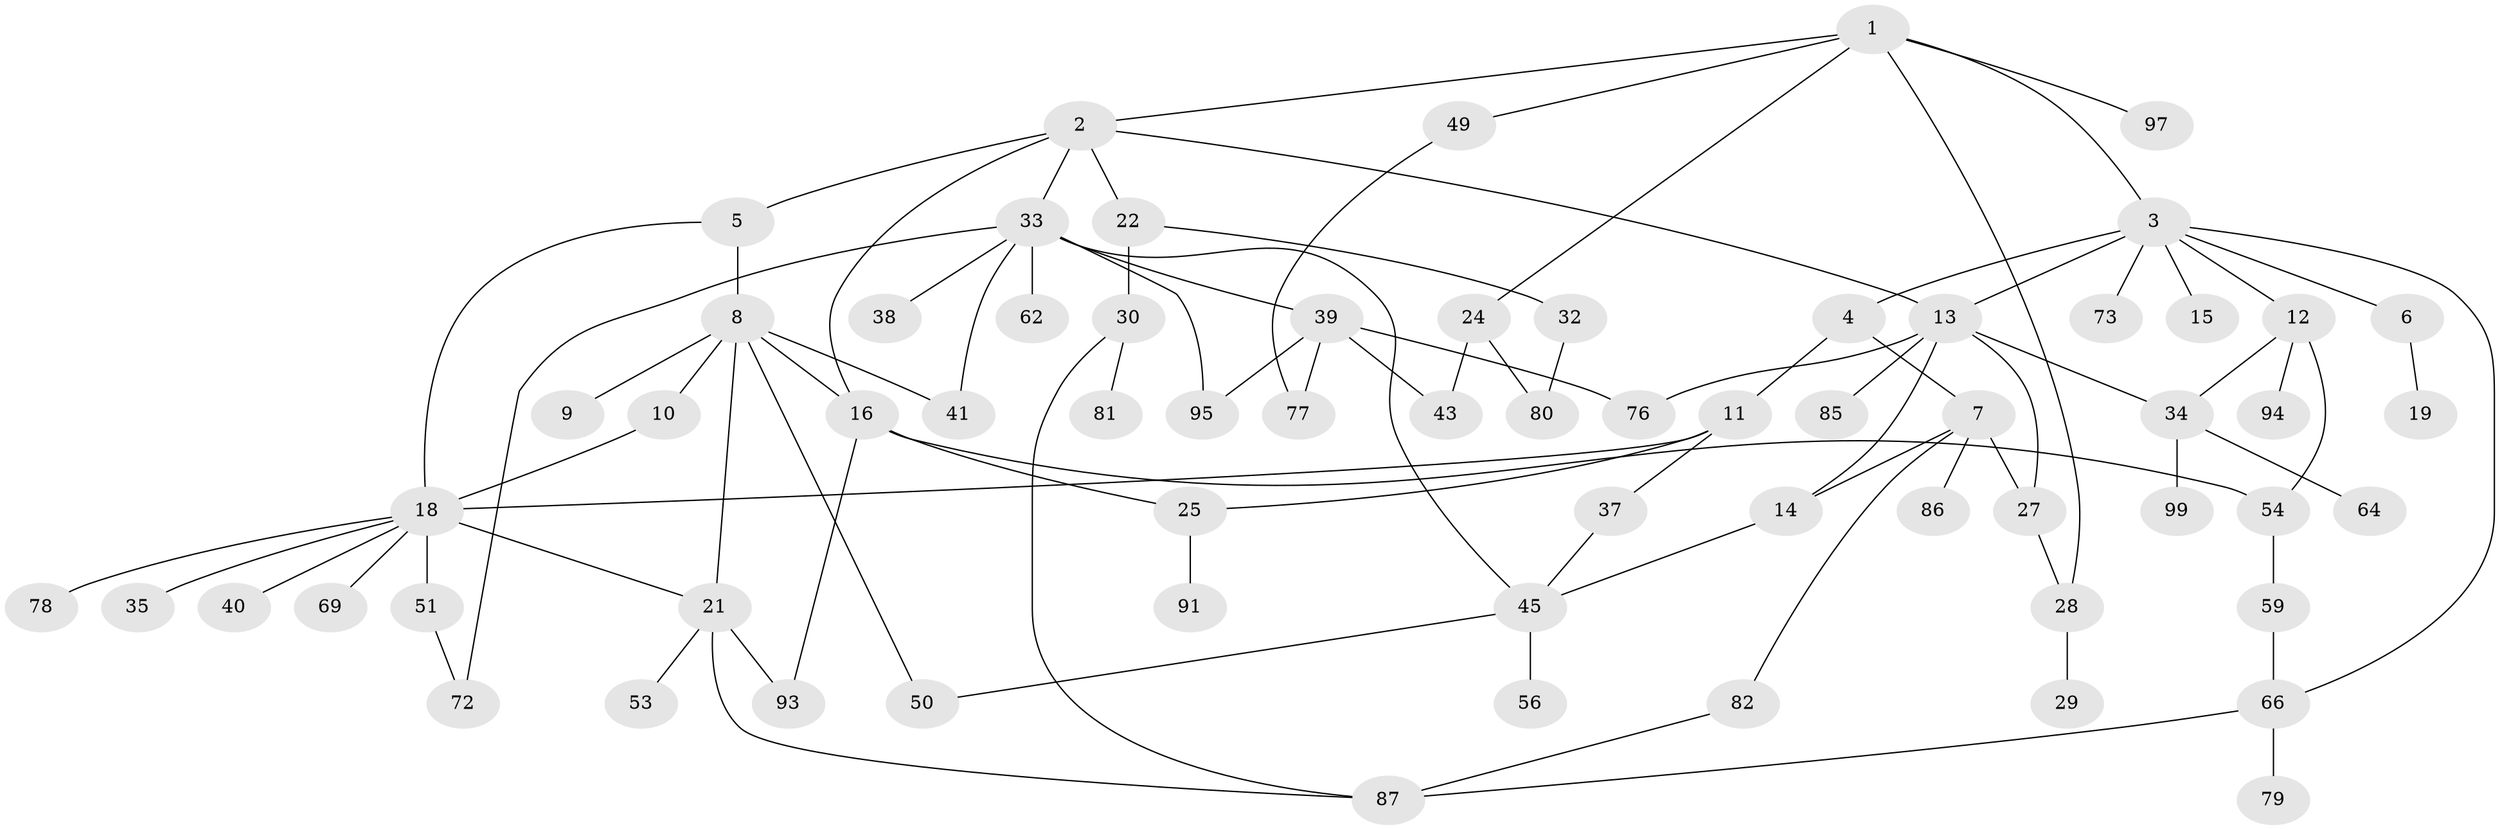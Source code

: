 // original degree distribution, {4: 0.07, 5: 0.06, 7: 0.03, 2: 0.37, 1: 0.25, 6: 0.02, 3: 0.2}
// Generated by graph-tools (version 1.1) at 2025/54/02/21/25 11:54:43]
// undirected, 66 vertices, 91 edges
graph export_dot {
graph [start="1"]
  node [color=gray90,style=filled];
  1 [super="+17"];
  2 [super="+75"];
  3 [super="+70"];
  4 [super="+63"];
  5 [super="+60"];
  6;
  7 [super="+23"];
  8 [super="+46"];
  9;
  10 [super="+44"];
  11 [super="+52"];
  12;
  13 [super="+83"];
  14 [super="+26"];
  15 [super="+90"];
  16 [super="+67"];
  18 [super="+20"];
  19 [super="+31"];
  21 [super="+71"];
  22;
  24 [super="+74"];
  25 [super="+36"];
  27;
  28;
  29 [super="+42"];
  30 [super="+48"];
  32 [super="+58"];
  33 [super="+65"];
  34 [super="+84"];
  35;
  37 [super="+98"];
  38 [super="+89"];
  39 [super="+68"];
  40 [super="+55"];
  41;
  43;
  45 [super="+47"];
  49 [super="+61"];
  50;
  51;
  53;
  54 [super="+57"];
  56;
  59;
  62;
  64;
  66 [super="+88"];
  69;
  72 [super="+92"];
  73;
  76;
  77;
  78;
  79;
  80;
  81;
  82;
  85;
  86;
  87 [super="+96"];
  91;
  93 [super="+100"];
  94;
  95;
  97;
  99;
  1 -- 2;
  1 -- 3;
  1 -- 28;
  1 -- 24;
  1 -- 97;
  1 -- 49;
  2 -- 5;
  2 -- 22;
  2 -- 33;
  2 -- 16;
  2 -- 13;
  3 -- 4;
  3 -- 6;
  3 -- 12;
  3 -- 13;
  3 -- 15;
  3 -- 73;
  3 -- 66;
  4 -- 7;
  4 -- 11;
  5 -- 8;
  5 -- 18;
  6 -- 19;
  7 -- 14;
  7 -- 82;
  7 -- 27;
  7 -- 86;
  8 -- 9;
  8 -- 10;
  8 -- 16;
  8 -- 21;
  8 -- 41;
  8 -- 50;
  10 -- 18;
  11 -- 18;
  11 -- 25;
  11 -- 37;
  12 -- 34;
  12 -- 94;
  12 -- 54;
  13 -- 27;
  13 -- 85;
  13 -- 14;
  13 -- 76;
  13 -- 34;
  14 -- 45;
  16 -- 54;
  16 -- 93;
  16 -- 25;
  18 -- 35;
  18 -- 51;
  18 -- 78;
  18 -- 69;
  18 -- 40;
  18 -- 21;
  21 -- 53;
  21 -- 93;
  21 -- 87;
  22 -- 30;
  22 -- 32;
  24 -- 43;
  24 -- 80;
  25 -- 91;
  27 -- 28;
  28 -- 29;
  30 -- 81;
  30 -- 87;
  32 -- 80;
  33 -- 38;
  33 -- 39;
  33 -- 45;
  33 -- 62;
  33 -- 72;
  33 -- 95;
  33 -- 41;
  34 -- 64;
  34 -- 99;
  37 -- 45;
  39 -- 95;
  39 -- 43;
  39 -- 77;
  39 -- 76;
  45 -- 50;
  45 -- 56;
  49 -- 77;
  51 -- 72;
  54 -- 59;
  59 -- 66;
  66 -- 79;
  66 -- 87;
  82 -- 87;
}
